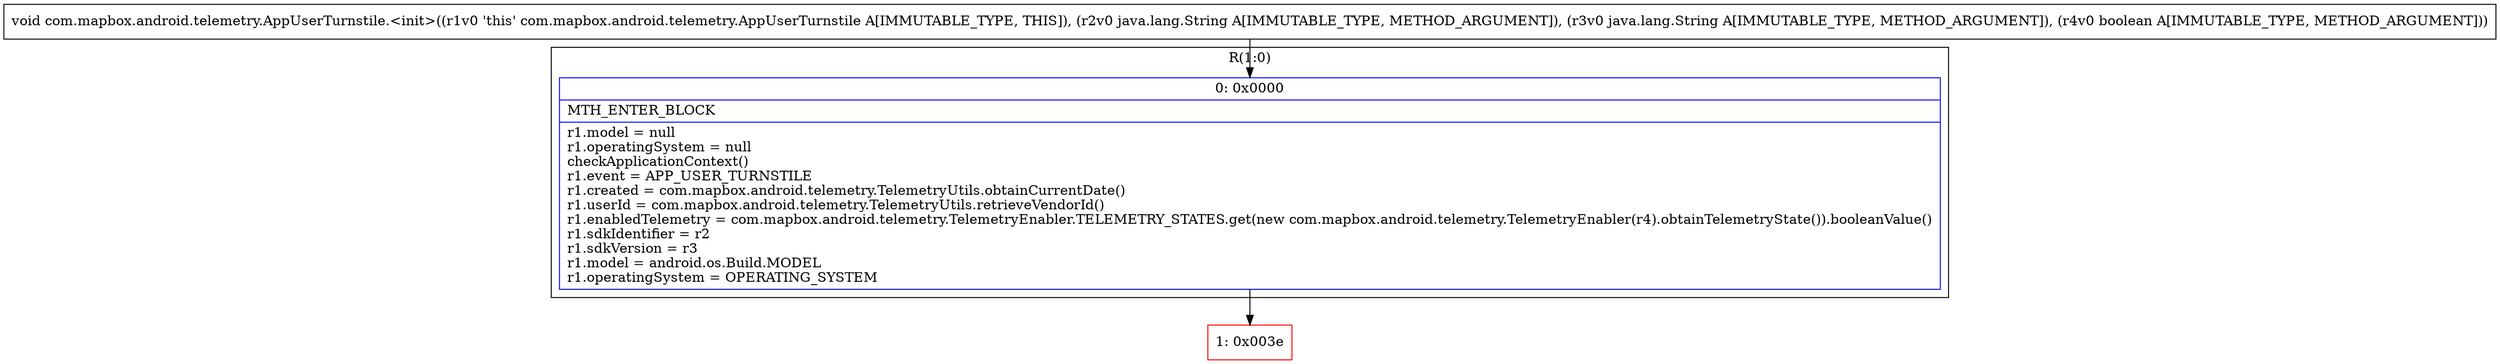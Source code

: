 digraph "CFG forcom.mapbox.android.telemetry.AppUserTurnstile.\<init\>(Ljava\/lang\/String;Ljava\/lang\/String;Z)V" {
subgraph cluster_Region_689622967 {
label = "R(1:0)";
node [shape=record,color=blue];
Node_0 [shape=record,label="{0\:\ 0x0000|MTH_ENTER_BLOCK\l|r1.model = null\lr1.operatingSystem = null\lcheckApplicationContext()\lr1.event = APP_USER_TURNSTILE\lr1.created = com.mapbox.android.telemetry.TelemetryUtils.obtainCurrentDate()\lr1.userId = com.mapbox.android.telemetry.TelemetryUtils.retrieveVendorId()\lr1.enabledTelemetry = com.mapbox.android.telemetry.TelemetryEnabler.TELEMETRY_STATES.get(new com.mapbox.android.telemetry.TelemetryEnabler(r4).obtainTelemetryState()).booleanValue()\lr1.sdkIdentifier = r2\lr1.sdkVersion = r3\lr1.model = android.os.Build.MODEL\lr1.operatingSystem = OPERATING_SYSTEM\l}"];
}
Node_1 [shape=record,color=red,label="{1\:\ 0x003e}"];
MethodNode[shape=record,label="{void com.mapbox.android.telemetry.AppUserTurnstile.\<init\>((r1v0 'this' com.mapbox.android.telemetry.AppUserTurnstile A[IMMUTABLE_TYPE, THIS]), (r2v0 java.lang.String A[IMMUTABLE_TYPE, METHOD_ARGUMENT]), (r3v0 java.lang.String A[IMMUTABLE_TYPE, METHOD_ARGUMENT]), (r4v0 boolean A[IMMUTABLE_TYPE, METHOD_ARGUMENT])) }"];
MethodNode -> Node_0;
Node_0 -> Node_1;
}

